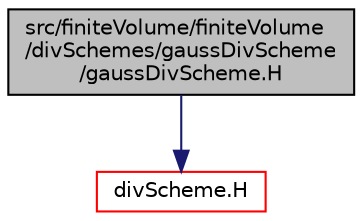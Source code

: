 digraph "src/finiteVolume/finiteVolume/divSchemes/gaussDivScheme/gaussDivScheme.H"
{
  bgcolor="transparent";
  edge [fontname="Helvetica",fontsize="10",labelfontname="Helvetica",labelfontsize="10"];
  node [fontname="Helvetica",fontsize="10",shape=record];
  Node1 [label="src/finiteVolume/finiteVolume\l/divSchemes/gaussDivScheme\l/gaussDivScheme.H",height=0.2,width=0.4,color="black", fillcolor="grey75", style="filled", fontcolor="black"];
  Node1 -> Node2 [color="midnightblue",fontsize="10",style="solid",fontname="Helvetica"];
  Node2 [label="divScheme.H",height=0.2,width=0.4,color="red",URL="$a05823.html"];
}
